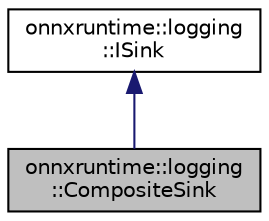 digraph "onnxruntime::logging::CompositeSink"
{
  edge [fontname="Helvetica",fontsize="10",labelfontname="Helvetica",labelfontsize="10"];
  node [fontname="Helvetica",fontsize="10",shape=record];
  Node2 [label="onnxruntime::logging\l::CompositeSink",height=0.2,width=0.4,color="black", fillcolor="grey75", style="filled", fontcolor="black"];
  Node3 -> Node2 [dir="back",color="midnightblue",fontsize="10",style="solid",fontname="Helvetica"];
  Node3 [label="onnxruntime::logging\l::ISink",height=0.2,width=0.4,color="black", fillcolor="white", style="filled",URL="$classonnxruntime_1_1logging_1_1ISink.html"];
}
